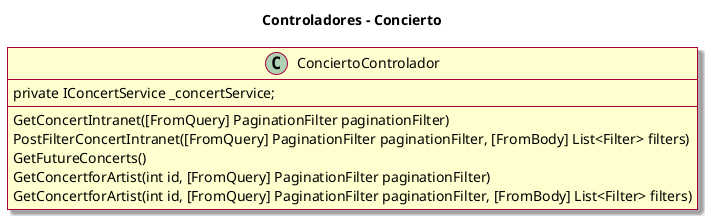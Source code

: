 @startuml presentacion
skin rose
skinparam linetype polyline

title Controladores - Concierto

class ConciertoControlador {
    private IConcertService _concertService;
    GetConcertIntranet([FromQuery] PaginationFilter paginationFilter)
    PostFilterConcertIntranet([FromQuery] PaginationFilter paginationFilter, [FromBody] List<Filter> filters)
    GetFutureConcerts()
    GetConcertforArtist(int id, [FromQuery] PaginationFilter paginationFilter)
    GetConcertforArtist(int id, [FromQuery] PaginationFilter paginationFilter, [FromBody] List<Filter> filters)
}
@enduml
